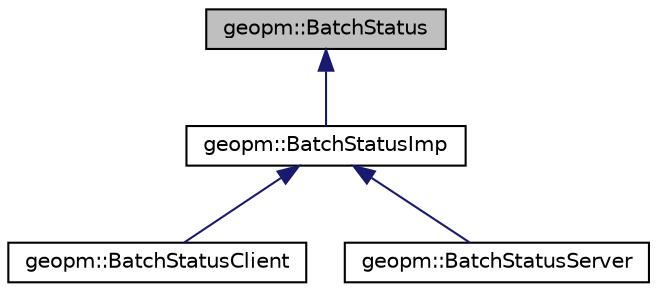 digraph "geopm::BatchStatus"
{
 // LATEX_PDF_SIZE
  edge [fontname="Helvetica",fontsize="10",labelfontname="Helvetica",labelfontsize="10"];
  node [fontname="Helvetica",fontsize="10",shape=record];
  Node1 [label="geopm::BatchStatus",height=0.2,width=0.4,color="black", fillcolor="grey75", style="filled", fontcolor="black",tooltip=" "];
  Node1 -> Node2 [dir="back",color="midnightblue",fontsize="10",style="solid",fontname="Helvetica"];
  Node2 [label="geopm::BatchStatusImp",height=0.2,width=0.4,color="black", fillcolor="white", style="filled",URL="$classgeopm_1_1_batch_status_imp.html",tooltip=" "];
  Node2 -> Node3 [dir="back",color="midnightblue",fontsize="10",style="solid",fontname="Helvetica"];
  Node3 [label="geopm::BatchStatusClient",height=0.2,width=0.4,color="black", fillcolor="white", style="filled",URL="$classgeopm_1_1_batch_status_client.html",tooltip=" "];
  Node2 -> Node4 [dir="back",color="midnightblue",fontsize="10",style="solid",fontname="Helvetica"];
  Node4 [label="geopm::BatchStatusServer",height=0.2,width=0.4,color="black", fillcolor="white", style="filled",URL="$classgeopm_1_1_batch_status_server.html",tooltip=" "];
}
